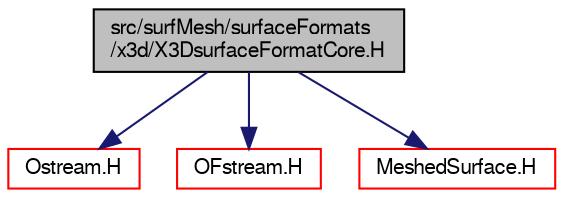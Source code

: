 digraph "src/surfMesh/surfaceFormats/x3d/X3DsurfaceFormatCore.H"
{
  bgcolor="transparent";
  edge [fontname="FreeSans",fontsize="10",labelfontname="FreeSans",labelfontsize="10"];
  node [fontname="FreeSans",fontsize="10",shape=record];
  Node0 [label="src/surfMesh/surfaceFormats\l/x3d/X3DsurfaceFormatCore.H",height=0.2,width=0.4,color="black", fillcolor="grey75", style="filled", fontcolor="black"];
  Node0 -> Node1 [color="midnightblue",fontsize="10",style="solid",fontname="FreeSans"];
  Node1 [label="Ostream.H",height=0.2,width=0.4,color="red",URL="$a09098.html"];
  Node0 -> Node33 [color="midnightblue",fontsize="10",style="solid",fontname="FreeSans"];
  Node33 [label="OFstream.H",height=0.2,width=0.4,color="red",URL="$a09065.html"];
  Node0 -> Node41 [color="midnightblue",fontsize="10",style="solid",fontname="FreeSans"];
  Node41 [label="MeshedSurface.H",height=0.2,width=0.4,color="red",URL="$a15041.html"];
}
